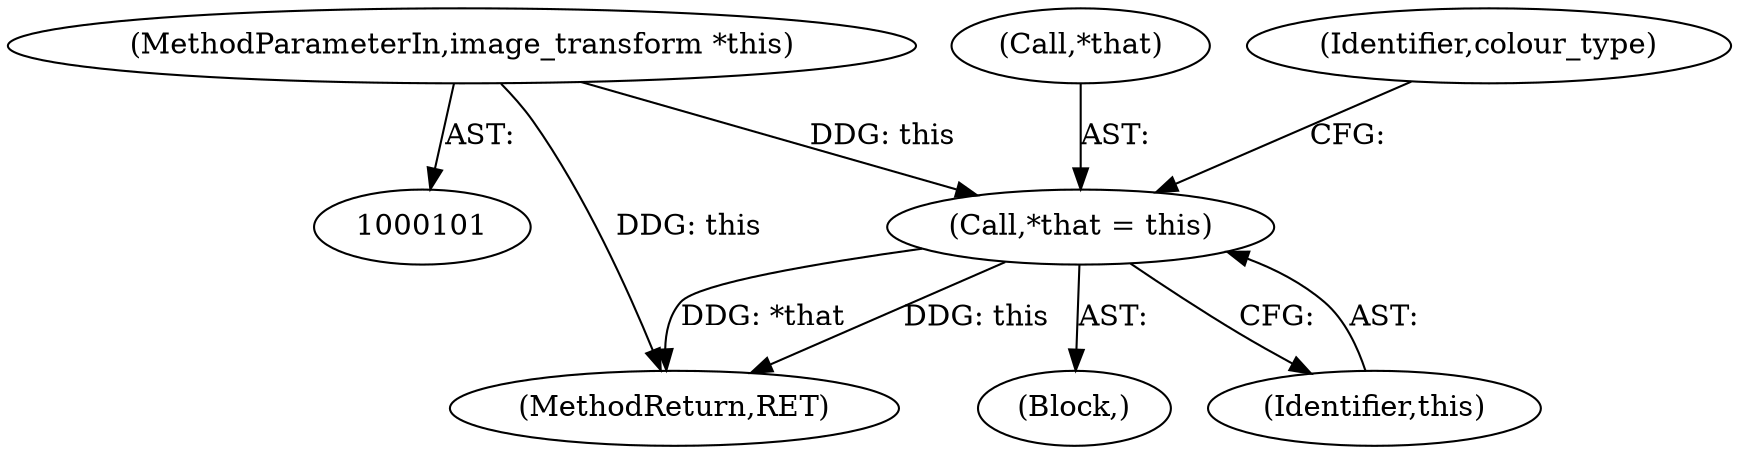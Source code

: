 digraph "0_Android_9d4853418ab2f754c2b63e091c29c5529b8b86ca_63@pointer" {
"1000115" [label="(Call,*that = this)"];
"1000102" [label="(MethodParameterIn,image_transform *this)"];
"1000102" [label="(MethodParameterIn,image_transform *this)"];
"1000116" [label="(Call,*that)"];
"1000125" [label="(MethodReturn,RET)"];
"1000115" [label="(Call,*that = this)"];
"1000122" [label="(Identifier,colour_type)"];
"1000106" [label="(Block,)"];
"1000118" [label="(Identifier,this)"];
"1000115" -> "1000106"  [label="AST: "];
"1000115" -> "1000118"  [label="CFG: "];
"1000116" -> "1000115"  [label="AST: "];
"1000118" -> "1000115"  [label="AST: "];
"1000122" -> "1000115"  [label="CFG: "];
"1000115" -> "1000125"  [label="DDG: this"];
"1000115" -> "1000125"  [label="DDG: *that"];
"1000102" -> "1000115"  [label="DDG: this"];
"1000102" -> "1000101"  [label="AST: "];
"1000102" -> "1000125"  [label="DDG: this"];
}
